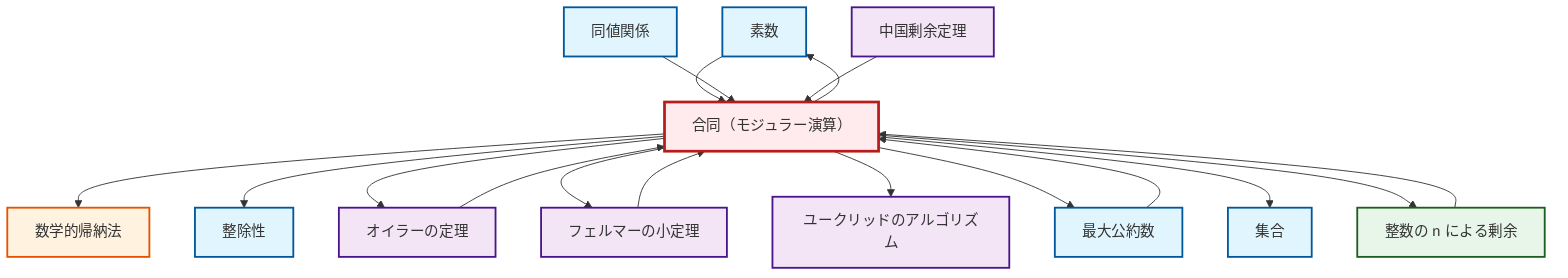 graph TD
    classDef definition fill:#e1f5fe,stroke:#01579b,stroke-width:2px
    classDef theorem fill:#f3e5f5,stroke:#4a148c,stroke-width:2px
    classDef axiom fill:#fff3e0,stroke:#e65100,stroke-width:2px
    classDef example fill:#e8f5e9,stroke:#1b5e20,stroke-width:2px
    classDef current fill:#ffebee,stroke:#b71c1c,stroke-width:3px
    def-prime["素数"]:::definition
    def-congruence["合同（モジュラー演算）"]:::definition
    thm-chinese-remainder["中国剰余定理"]:::theorem
    ax-induction["数学的帰納法"]:::axiom
    thm-euler["オイラーの定理"]:::theorem
    def-set["集合"]:::definition
    def-divisibility["整除性"]:::definition
    ex-quotient-integers-mod-n["整数の n による剰余"]:::example
    def-gcd["最大公約数"]:::definition
    def-equivalence-relation["同値関係"]:::definition
    thm-fermat-little["フェルマーの小定理"]:::theorem
    thm-euclidean-algorithm["ユークリッドのアルゴリズム"]:::theorem
    def-prime --> def-congruence
    def-congruence --> def-prime
    thm-fermat-little --> def-congruence
    def-congruence --> ax-induction
    thm-euler --> def-congruence
    def-congruence --> def-divisibility
    def-gcd --> def-congruence
    def-congruence --> thm-euler
    def-equivalence-relation --> def-congruence
    def-congruence --> thm-fermat-little
    def-congruence --> thm-euclidean-algorithm
    thm-chinese-remainder --> def-congruence
    def-congruence --> def-gcd
    def-congruence --> def-set
    ex-quotient-integers-mod-n --> def-congruence
    def-congruence --> ex-quotient-integers-mod-n
    class def-congruence current